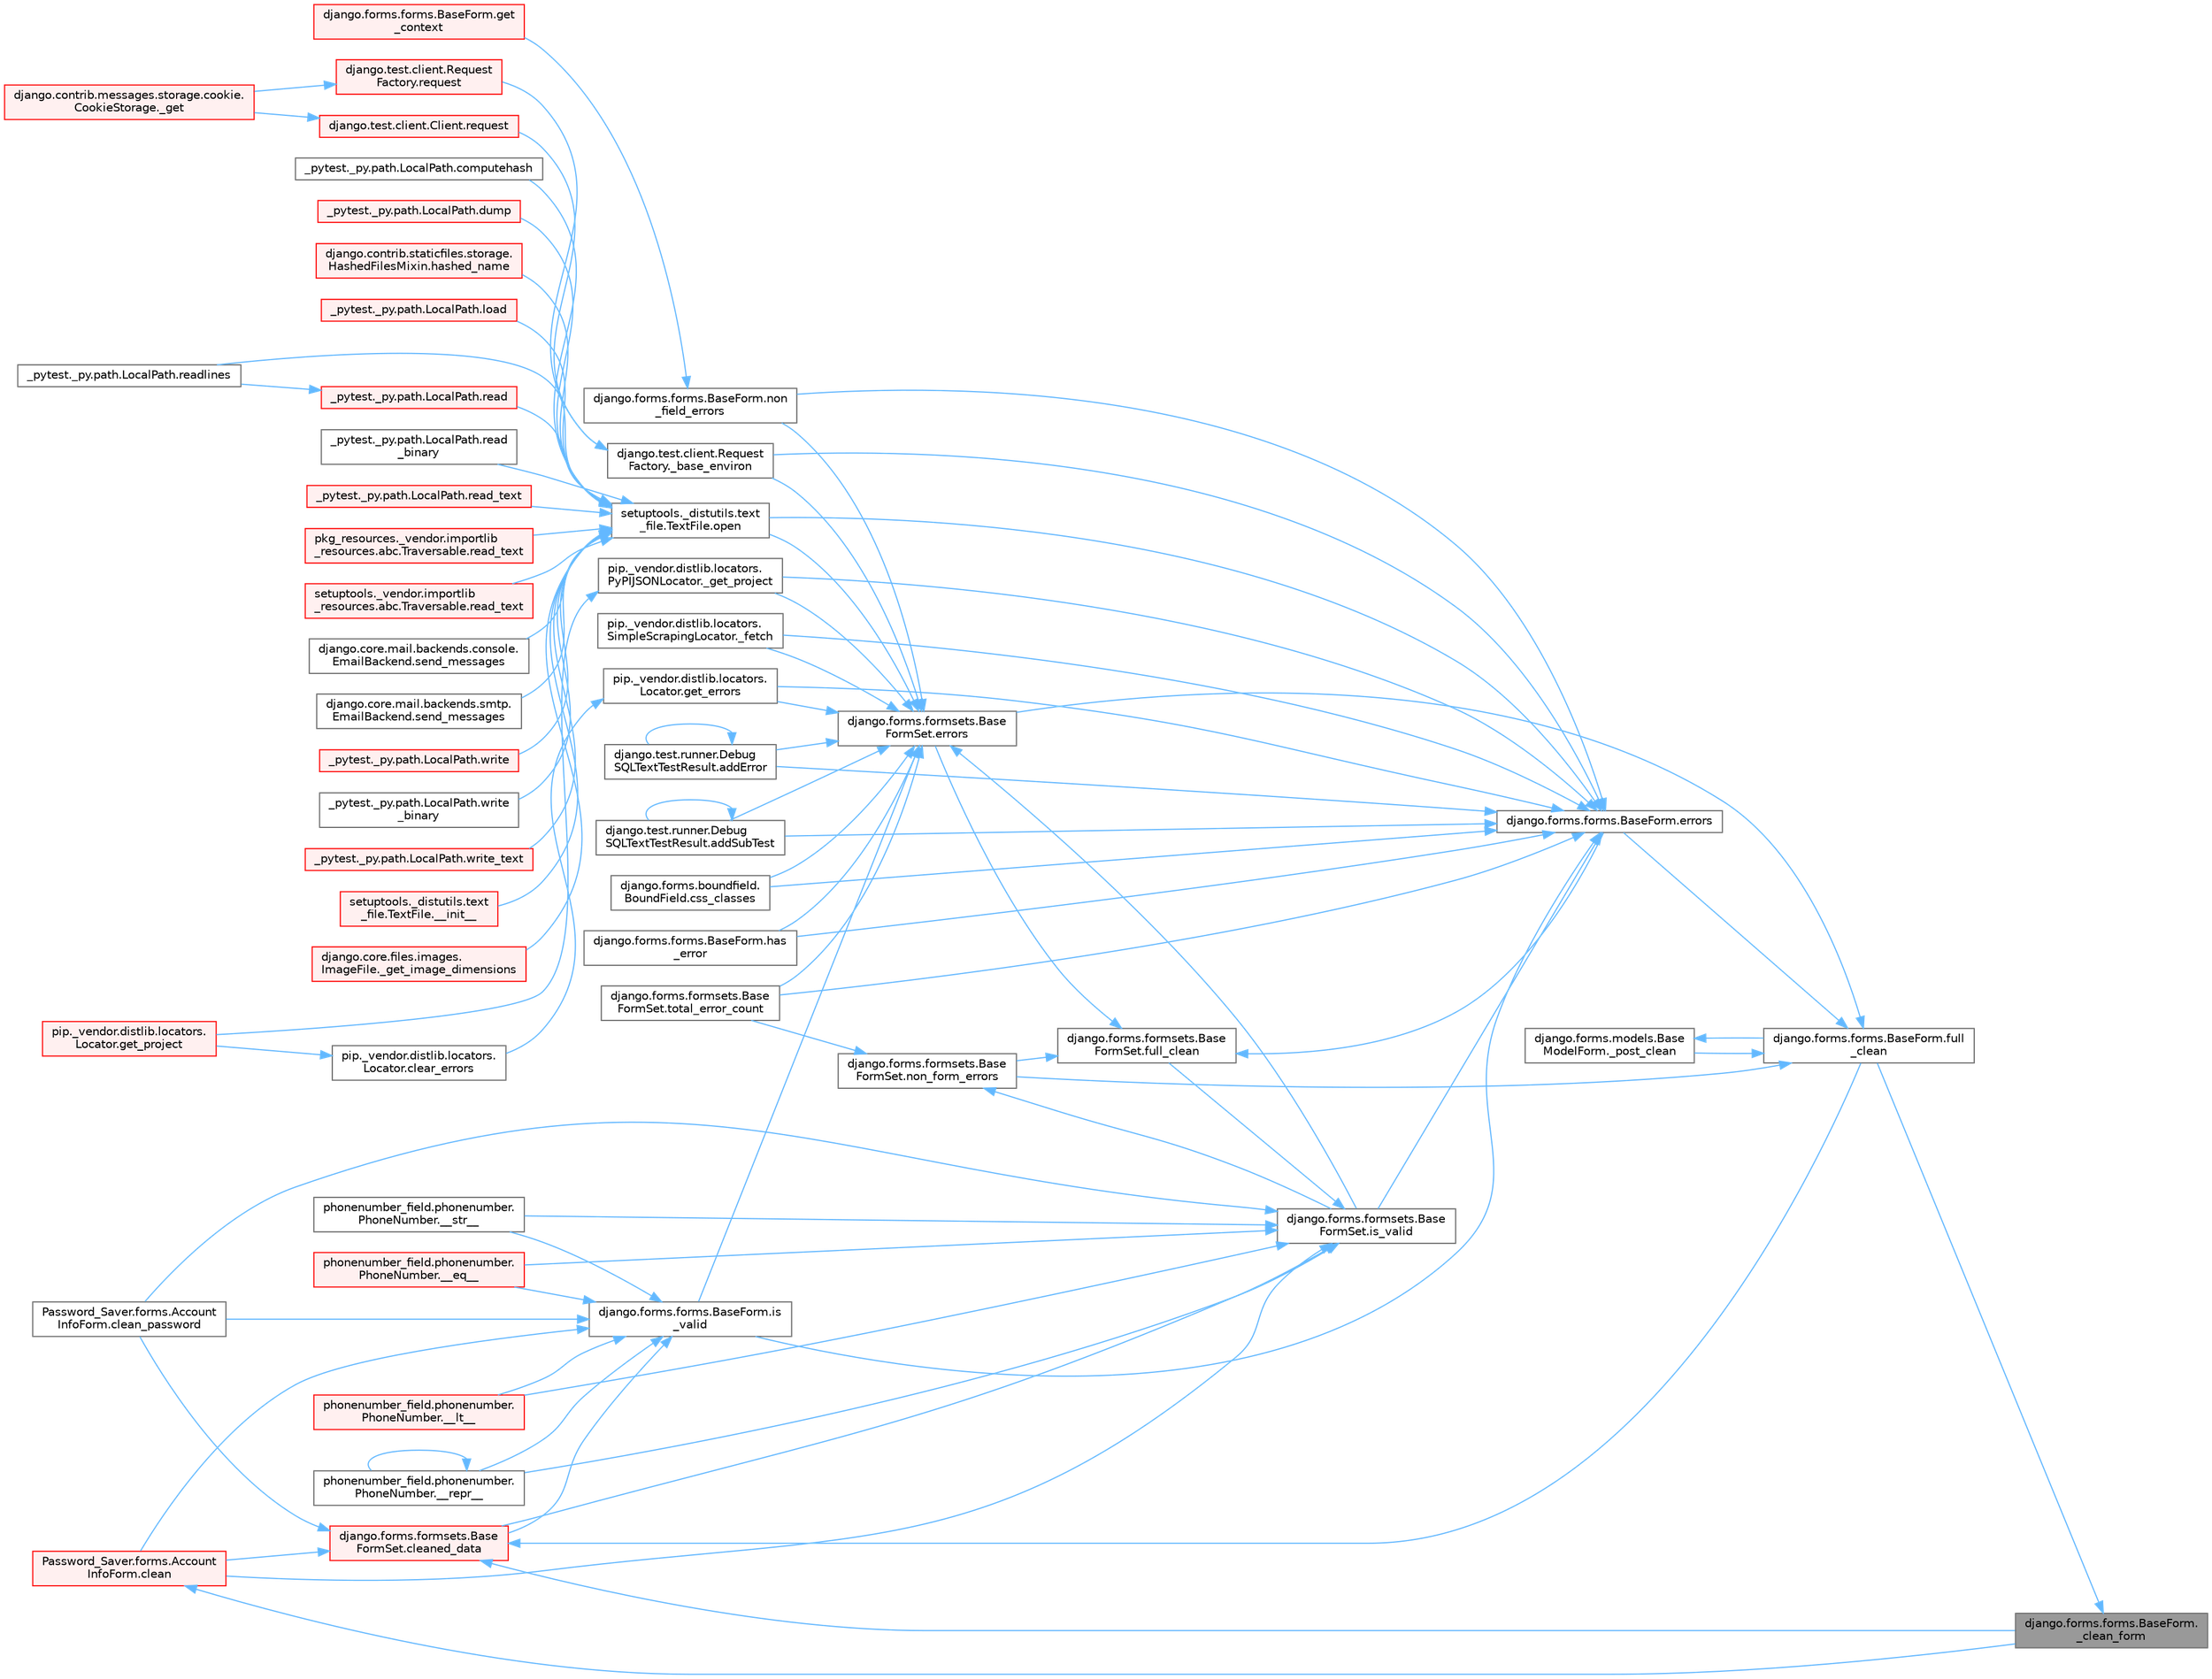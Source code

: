digraph "django.forms.forms.BaseForm._clean_form"
{
 // LATEX_PDF_SIZE
  bgcolor="transparent";
  edge [fontname=Helvetica,fontsize=10,labelfontname=Helvetica,labelfontsize=10];
  node [fontname=Helvetica,fontsize=10,shape=box,height=0.2,width=0.4];
  rankdir="RL";
  Node1 [id="Node000001",label="django.forms.forms.BaseForm.\l_clean_form",height=0.2,width=0.4,color="gray40", fillcolor="grey60", style="filled", fontcolor="black",tooltip=" "];
  Node1 -> Node2 [id="edge1_Node000001_Node000002",dir="back",color="steelblue1",style="solid",tooltip=" "];
  Node2 [id="Node000002",label="django.forms.forms.BaseForm.full\l_clean",height=0.2,width=0.4,color="grey40", fillcolor="white", style="filled",URL="$classdjango_1_1forms_1_1forms_1_1_base_form.html#a396d2448f658dc84a0f0b473ffaae918",tooltip=" "];
  Node2 -> Node3 [id="edge2_Node000002_Node000003",dir="back",color="steelblue1",style="solid",tooltip=" "];
  Node3 [id="Node000003",label="django.forms.models.Base\lModelForm._post_clean",height=0.2,width=0.4,color="grey40", fillcolor="white", style="filled",URL="$classdjango_1_1forms_1_1models_1_1_base_model_form.html#a83e1c0ea3ba97f3a496d07955d1bf124",tooltip=" "];
  Node3 -> Node2 [id="edge3_Node000003_Node000002",dir="back",color="steelblue1",style="solid",tooltip=" "];
  Node2 -> Node4 [id="edge4_Node000002_Node000004",dir="back",color="steelblue1",style="solid",tooltip=" "];
  Node4 [id="Node000004",label="django.forms.forms.BaseForm.errors",height=0.2,width=0.4,color="grey40", fillcolor="white", style="filled",URL="$classdjango_1_1forms_1_1forms_1_1_base_form.html#aca47cb75eb6c321d1c429b33eca94d49",tooltip=" "];
  Node4 -> Node5 [id="edge5_Node000004_Node000005",dir="back",color="steelblue1",style="solid",tooltip=" "];
  Node5 [id="Node000005",label="django.test.client.Request\lFactory._base_environ",height=0.2,width=0.4,color="grey40", fillcolor="white", style="filled",URL="$classdjango_1_1test_1_1client_1_1_request_factory.html#ab650654b992f4e9fc9e30bd0442973c1",tooltip=" "];
  Node5 -> Node6 [id="edge6_Node000005_Node000006",dir="back",color="steelblue1",style="solid",tooltip=" "];
  Node6 [id="Node000006",label="django.test.client.Client.request",height=0.2,width=0.4,color="red", fillcolor="#FFF0F0", style="filled",URL="$classdjango_1_1test_1_1client_1_1_client.html#a2f51c5251142ab6503937051936e33fa",tooltip=" "];
  Node6 -> Node7 [id="edge7_Node000006_Node000007",dir="back",color="steelblue1",style="solid",tooltip=" "];
  Node7 [id="Node000007",label="django.contrib.messages.storage.cookie.\lCookieStorage._get",height=0.2,width=0.4,color="red", fillcolor="#FFF0F0", style="filled",URL="$classdjango_1_1contrib_1_1messages_1_1storage_1_1cookie_1_1_cookie_storage.html#a39d084f6072109675c9ef06c047174e8",tooltip=" "];
  Node5 -> Node3177 [id="edge8_Node000005_Node003177",dir="back",color="steelblue1",style="solid",tooltip=" "];
  Node3177 [id="Node003177",label="django.test.client.Request\lFactory.request",height=0.2,width=0.4,color="red", fillcolor="#FFF0F0", style="filled",URL="$classdjango_1_1test_1_1client_1_1_request_factory.html#adae411ab0df6839c5364b647e4dc63ad",tooltip=" "];
  Node3177 -> Node7 [id="edge9_Node003177_Node000007",dir="back",color="steelblue1",style="solid",tooltip=" "];
  Node4 -> Node594 [id="edge10_Node000004_Node000594",dir="back",color="steelblue1",style="solid",tooltip=" "];
  Node594 [id="Node000594",label="pip._vendor.distlib.locators.\lSimpleScrapingLocator._fetch",height=0.2,width=0.4,color="grey40", fillcolor="white", style="filled",URL="$classpip_1_1__vendor_1_1distlib_1_1locators_1_1_simple_scraping_locator.html#a72156eb8243de03d8881db3caaa60b8c",tooltip=" "];
  Node4 -> Node595 [id="edge11_Node000004_Node000595",dir="back",color="steelblue1",style="solid",tooltip=" "];
  Node595 [id="Node000595",label="pip._vendor.distlib.locators.\lPyPIJSONLocator._get_project",height=0.2,width=0.4,color="grey40", fillcolor="white", style="filled",URL="$classpip_1_1__vendor_1_1distlib_1_1locators_1_1_py_p_i_j_s_o_n_locator.html#ab5b95d18130e47c0bedca04d7b010bf6",tooltip=" "];
  Node595 -> Node596 [id="edge12_Node000595_Node000596",dir="back",color="steelblue1",style="solid",tooltip=" "];
  Node596 [id="Node000596",label="pip._vendor.distlib.locators.\lLocator.get_project",height=0.2,width=0.4,color="red", fillcolor="#FFF0F0", style="filled",URL="$classpip_1_1__vendor_1_1distlib_1_1locators_1_1_locator.html#a14b49f16a55d384842037850d5224ce8",tooltip=" "];
  Node4 -> Node1787 [id="edge13_Node000004_Node001787",dir="back",color="steelblue1",style="solid",tooltip=" "];
  Node1787 [id="Node001787",label="django.test.runner.Debug\lSQLTextTestResult.addError",height=0.2,width=0.4,color="grey40", fillcolor="white", style="filled",URL="$classdjango_1_1test_1_1runner_1_1_debug_s_q_l_text_test_result.html#a398c116f3b7d25563a21e81178271a8a",tooltip=" "];
  Node1787 -> Node1787 [id="edge14_Node001787_Node001787",dir="back",color="steelblue1",style="solid",tooltip=" "];
  Node4 -> Node1788 [id="edge15_Node000004_Node001788",dir="back",color="steelblue1",style="solid",tooltip=" "];
  Node1788 [id="Node001788",label="django.test.runner.Debug\lSQLTextTestResult.addSubTest",height=0.2,width=0.4,color="grey40", fillcolor="white", style="filled",URL="$classdjango_1_1test_1_1runner_1_1_debug_s_q_l_text_test_result.html#a65bae0538566d8bc532c972340744b1e",tooltip=" "];
  Node1788 -> Node1788 [id="edge16_Node001788_Node001788",dir="back",color="steelblue1",style="solid",tooltip=" "];
  Node4 -> Node1789 [id="edge17_Node000004_Node001789",dir="back",color="steelblue1",style="solid",tooltip=" "];
  Node1789 [id="Node001789",label="django.forms.boundfield.\lBoundField.css_classes",height=0.2,width=0.4,color="grey40", fillcolor="white", style="filled",URL="$classdjango_1_1forms_1_1boundfield_1_1_bound_field.html#a19d289ef3598c412a0fee978458875bc",tooltip=" "];
  Node4 -> Node1790 [id="edge18_Node000004_Node001790",dir="back",color="steelblue1",style="solid",tooltip=" "];
  Node1790 [id="Node001790",label="pip._vendor.distlib.locators.\lLocator.get_errors",height=0.2,width=0.4,color="grey40", fillcolor="white", style="filled",URL="$classpip_1_1__vendor_1_1distlib_1_1locators_1_1_locator.html#abc5864a47e4cb8c481f44eb1a72f565c",tooltip=" "];
  Node1790 -> Node1791 [id="edge19_Node001790_Node001791",dir="back",color="steelblue1",style="solid",tooltip=" "];
  Node1791 [id="Node001791",label="pip._vendor.distlib.locators.\lLocator.clear_errors",height=0.2,width=0.4,color="grey40", fillcolor="white", style="filled",URL="$classpip_1_1__vendor_1_1distlib_1_1locators_1_1_locator.html#a2a2f7530c5f7c9c5d41d7d8e32852b66",tooltip=" "];
  Node1791 -> Node596 [id="edge20_Node001791_Node000596",dir="back",color="steelblue1",style="solid",tooltip=" "];
  Node4 -> Node1792 [id="edge21_Node000004_Node001792",dir="back",color="steelblue1",style="solid",tooltip=" "];
  Node1792 [id="Node001792",label="django.forms.forms.BaseForm.has\l_error",height=0.2,width=0.4,color="grey40", fillcolor="white", style="filled",URL="$classdjango_1_1forms_1_1forms_1_1_base_form.html#af67d8e47182c8c92ad4cac6441bfeb80",tooltip=" "];
  Node4 -> Node1793 [id="edge22_Node000004_Node001793",dir="back",color="steelblue1",style="solid",tooltip=" "];
  Node1793 [id="Node001793",label="django.forms.forms.BaseForm.is\l_valid",height=0.2,width=0.4,color="grey40", fillcolor="white", style="filled",URL="$classdjango_1_1forms_1_1forms_1_1_base_form.html#a8be15c9eaccca682a18c7d3f13802cc4",tooltip=" "];
  Node1793 -> Node683 [id="edge23_Node001793_Node000683",dir="back",color="steelblue1",style="solid",tooltip=" "];
  Node683 [id="Node000683",label="phonenumber_field.phonenumber.\lPhoneNumber.__eq__",height=0.2,width=0.4,color="red", fillcolor="#FFF0F0", style="filled",URL="$classphonenumber__field_1_1phonenumber_1_1_phone_number.html#a999c32cd1bfa2dd5c7df70781b09c68b",tooltip=" "];
  Node1793 -> Node684 [id="edge24_Node001793_Node000684",dir="back",color="steelblue1",style="solid",tooltip=" "];
  Node684 [id="Node000684",label="phonenumber_field.phonenumber.\lPhoneNumber.__lt__",height=0.2,width=0.4,color="red", fillcolor="#FFF0F0", style="filled",URL="$classphonenumber__field_1_1phonenumber_1_1_phone_number.html#ab94d02fbeda1355644c6c1b3d6f3d9ba",tooltip=" "];
  Node1793 -> Node685 [id="edge25_Node001793_Node000685",dir="back",color="steelblue1",style="solid",tooltip=" "];
  Node685 [id="Node000685",label="phonenumber_field.phonenumber.\lPhoneNumber.__repr__",height=0.2,width=0.4,color="grey40", fillcolor="white", style="filled",URL="$classphonenumber__field_1_1phonenumber_1_1_phone_number.html#a5420c965a5ecfad87cb6bce245cd91a5",tooltip=" "];
  Node685 -> Node685 [id="edge26_Node000685_Node000685",dir="back",color="steelblue1",style="solid",tooltip=" "];
  Node1793 -> Node686 [id="edge27_Node001793_Node000686",dir="back",color="steelblue1",style="solid",tooltip=" "];
  Node686 [id="Node000686",label="phonenumber_field.phonenumber.\lPhoneNumber.__str__",height=0.2,width=0.4,color="grey40", fillcolor="white", style="filled",URL="$classphonenumber__field_1_1phonenumber_1_1_phone_number.html#a773f55fba29310ea2218e4bbca83ba6d",tooltip=" "];
  Node1793 -> Node654 [id="edge28_Node001793_Node000654",dir="back",color="steelblue1",style="solid",tooltip=" "];
  Node654 [id="Node000654",label="Password_Saver.forms.Account\lInfoForm.clean",height=0.2,width=0.4,color="red", fillcolor="#FFF0F0", style="filled",URL="$class_password___saver_1_1forms_1_1_account_info_form.html#a89126d6030ebafc64c8aeeb352113c54",tooltip=" "];
  Node654 -> Node1 [id="edge29_Node000654_Node000001",dir="back",color="steelblue1",style="solid",tooltip=" "];
  Node1793 -> Node657 [id="edge30_Node001793_Node000657",dir="back",color="steelblue1",style="solid",tooltip=" "];
  Node657 [id="Node000657",label="Password_Saver.forms.Account\lInfoForm.clean_password",height=0.2,width=0.4,color="grey40", fillcolor="white", style="filled",URL="$class_password___saver_1_1forms_1_1_account_info_form.html#a6397d8e90a910bed34ed0ebcf5f74a4e",tooltip=" "];
  Node1793 -> Node647 [id="edge31_Node001793_Node000647",dir="back",color="steelblue1",style="solid",tooltip=" "];
  Node647 [id="Node000647",label="django.forms.formsets.Base\lFormSet.cleaned_data",height=0.2,width=0.4,color="red", fillcolor="#FFF0F0", style="filled",URL="$classdjango_1_1forms_1_1formsets_1_1_base_form_set.html#ae51d85dd3faa160668adba372c4e87f7",tooltip=" "];
  Node647 -> Node1 [id="edge32_Node000647_Node000001",dir="back",color="steelblue1",style="solid",tooltip=" "];
  Node647 -> Node654 [id="edge33_Node000647_Node000654",dir="back",color="steelblue1",style="solid",tooltip=" "];
  Node647 -> Node657 [id="edge34_Node000647_Node000657",dir="back",color="steelblue1",style="solid",tooltip=" "];
  Node647 -> Node2 [id="edge35_Node000647_Node000002",dir="back",color="steelblue1",style="solid",tooltip=" "];
  Node4 -> Node682 [id="edge36_Node000004_Node000682",dir="back",color="steelblue1",style="solid",tooltip=" "];
  Node682 [id="Node000682",label="django.forms.formsets.Base\lFormSet.is_valid",height=0.2,width=0.4,color="grey40", fillcolor="white", style="filled",URL="$classdjango_1_1forms_1_1formsets_1_1_base_form_set.html#a713477cfb7c01e723400df62b49c250c",tooltip=" "];
  Node682 -> Node683 [id="edge37_Node000682_Node000683",dir="back",color="steelblue1",style="solid",tooltip=" "];
  Node682 -> Node684 [id="edge38_Node000682_Node000684",dir="back",color="steelblue1",style="solid",tooltip=" "];
  Node682 -> Node685 [id="edge39_Node000682_Node000685",dir="back",color="steelblue1",style="solid",tooltip=" "];
  Node682 -> Node686 [id="edge40_Node000682_Node000686",dir="back",color="steelblue1",style="solid",tooltip=" "];
  Node682 -> Node654 [id="edge41_Node000682_Node000654",dir="back",color="steelblue1",style="solid",tooltip=" "];
  Node682 -> Node657 [id="edge42_Node000682_Node000657",dir="back",color="steelblue1",style="solid",tooltip=" "];
  Node682 -> Node647 [id="edge43_Node000682_Node000647",dir="back",color="steelblue1",style="solid",tooltip=" "];
  Node682 -> Node680 [id="edge44_Node000682_Node000680",dir="back",color="steelblue1",style="solid",tooltip=" "];
  Node680 [id="Node000680",label="django.forms.formsets.Base\lFormSet.full_clean",height=0.2,width=0.4,color="grey40", fillcolor="white", style="filled",URL="$classdjango_1_1forms_1_1formsets_1_1_base_form_set.html#aa475bdb58853c14bfcd93bd7b494e3b1",tooltip=" "];
  Node680 -> Node4 [id="edge45_Node000680_Node000004",dir="back",color="steelblue1",style="solid",tooltip=" "];
  Node680 -> Node593 [id="edge46_Node000680_Node000593",dir="back",color="steelblue1",style="solid",tooltip=" "];
  Node593 [id="Node000593",label="django.forms.formsets.Base\lFormSet.errors",height=0.2,width=0.4,color="grey40", fillcolor="white", style="filled",URL="$classdjango_1_1forms_1_1formsets_1_1_base_form_set.html#a9e249e2240c3ae2775249e3d3da42020",tooltip=" "];
  Node593 -> Node5 [id="edge47_Node000593_Node000005",dir="back",color="steelblue1",style="solid",tooltip=" "];
  Node593 -> Node594 [id="edge48_Node000593_Node000594",dir="back",color="steelblue1",style="solid",tooltip=" "];
  Node593 -> Node595 [id="edge49_Node000593_Node000595",dir="back",color="steelblue1",style="solid",tooltip=" "];
  Node593 -> Node1787 [id="edge50_Node000593_Node001787",dir="back",color="steelblue1",style="solid",tooltip=" "];
  Node593 -> Node1788 [id="edge51_Node000593_Node001788",dir="back",color="steelblue1",style="solid",tooltip=" "];
  Node593 -> Node1789 [id="edge52_Node000593_Node001789",dir="back",color="steelblue1",style="solid",tooltip=" "];
  Node593 -> Node1790 [id="edge53_Node000593_Node001790",dir="back",color="steelblue1",style="solid",tooltip=" "];
  Node593 -> Node1792 [id="edge54_Node000593_Node001792",dir="back",color="steelblue1",style="solid",tooltip=" "];
  Node593 -> Node1793 [id="edge55_Node000593_Node001793",dir="back",color="steelblue1",style="solid",tooltip=" "];
  Node593 -> Node682 [id="edge56_Node000593_Node000682",dir="back",color="steelblue1",style="solid",tooltip=" "];
  Node593 -> Node1794 [id="edge57_Node000593_Node001794",dir="back",color="steelblue1",style="solid",tooltip=" "];
  Node1794 [id="Node001794",label="django.forms.forms.BaseForm.non\l_field_errors",height=0.2,width=0.4,color="grey40", fillcolor="white", style="filled",URL="$classdjango_1_1forms_1_1forms_1_1_base_form.html#a713be7c8d25008cf58c90916cb682447",tooltip=" "];
  Node1794 -> Node1795 [id="edge58_Node001794_Node001795",dir="back",color="steelblue1",style="solid",tooltip=" "];
  Node1795 [id="Node001795",label="django.forms.forms.BaseForm.get\l_context",height=0.2,width=0.4,color="red", fillcolor="#FFF0F0", style="filled",URL="$classdjango_1_1forms_1_1forms_1_1_base_form.html#a7aceedfdbb15133ac8342eac420e8dcb",tooltip=" "];
  Node593 -> Node1798 [id="edge59_Node000593_Node001798",dir="back",color="steelblue1",style="solid",tooltip=" "];
  Node1798 [id="Node001798",label="setuptools._distutils.text\l_file.TextFile.open",height=0.2,width=0.4,color="grey40", fillcolor="white", style="filled",URL="$classsetuptools_1_1__distutils_1_1text__file_1_1_text_file.html#ab568abcef363b1b422cddfead42e68b2",tooltip=" "];
  Node1798 -> Node15 [id="edge60_Node001798_Node000015",dir="back",color="steelblue1",style="solid",tooltip=" "];
  Node15 [id="Node000015",label="setuptools._distutils.text\l_file.TextFile.__init__",height=0.2,width=0.4,color="red", fillcolor="#FFF0F0", style="filled",URL="$classsetuptools_1_1__distutils_1_1text__file_1_1_text_file.html#aeb26f34e394b4e658295391382cc8813",tooltip=" "];
  Node1798 -> Node47 [id="edge61_Node001798_Node000047",dir="back",color="steelblue1",style="solid",tooltip=" "];
  Node47 [id="Node000047",label="django.core.files.images.\lImageFile._get_image_dimensions",height=0.2,width=0.4,color="red", fillcolor="#FFF0F0", style="filled",URL="$classdjango_1_1core_1_1files_1_1images_1_1_image_file.html#a2832e2235f63c851f4652a4ea59ec924",tooltip=" "];
  Node1798 -> Node814 [id="edge62_Node001798_Node000814",dir="back",color="steelblue1",style="solid",tooltip=" "];
  Node814 [id="Node000814",label="_pytest._py.path.LocalPath.computehash",height=0.2,width=0.4,color="grey40", fillcolor="white", style="filled",URL="$class__pytest_1_1__py_1_1path_1_1_local_path.html#aa82d067bed26e6655d315d858254160b",tooltip=" "];
  Node1798 -> Node815 [id="edge63_Node001798_Node000815",dir="back",color="steelblue1",style="solid",tooltip=" "];
  Node815 [id="Node000815",label="_pytest._py.path.LocalPath.dump",height=0.2,width=0.4,color="red", fillcolor="#FFF0F0", style="filled",URL="$class__pytest_1_1__py_1_1path_1_1_local_path.html#a2f45e7b54f2823ed6746a19107ae68b4",tooltip=" "];
  Node1798 -> Node565 [id="edge64_Node001798_Node000565",dir="back",color="steelblue1",style="solid",tooltip=" "];
  Node565 [id="Node000565",label="django.contrib.staticfiles.storage.\lHashedFilesMixin.hashed_name",height=0.2,width=0.4,color="red", fillcolor="#FFF0F0", style="filled",URL="$classdjango_1_1contrib_1_1staticfiles_1_1storage_1_1_hashed_files_mixin.html#aa30283e5d1a2177cf975b44ae95e45e4",tooltip=" "];
  Node1798 -> Node817 [id="edge65_Node001798_Node000817",dir="back",color="steelblue1",style="solid",tooltip=" "];
  Node817 [id="Node000817",label="_pytest._py.path.LocalPath.load",height=0.2,width=0.4,color="red", fillcolor="#FFF0F0", style="filled",URL="$class__pytest_1_1__py_1_1path_1_1_local_path.html#a284b118886fe9a033c146647826faf72",tooltip=" "];
  Node1798 -> Node818 [id="edge66_Node001798_Node000818",dir="back",color="steelblue1",style="solid",tooltip=" "];
  Node818 [id="Node000818",label="_pytest._py.path.LocalPath.read",height=0.2,width=0.4,color="red", fillcolor="#FFF0F0", style="filled",URL="$class__pytest_1_1__py_1_1path_1_1_local_path.html#a8640b65f715ce8a258379deb78a68fd8",tooltip=" "];
  Node818 -> Node1105 [id="edge67_Node000818_Node001105",dir="back",color="steelblue1",style="solid",tooltip=" "];
  Node1105 [id="Node001105",label="_pytest._py.path.LocalPath.readlines",height=0.2,width=0.4,color="grey40", fillcolor="white", style="filled",URL="$class__pytest_1_1__py_1_1path_1_1_local_path.html#ab4ae86092b85919c6d43e793d049c3b3",tooltip=" "];
  Node1798 -> Node854 [id="edge68_Node001798_Node000854",dir="back",color="steelblue1",style="solid",tooltip=" "];
  Node854 [id="Node000854",label="_pytest._py.path.LocalPath.read\l_binary",height=0.2,width=0.4,color="grey40", fillcolor="white", style="filled",URL="$class__pytest_1_1__py_1_1path_1_1_local_path.html#adc47986c47c70f2b5889b85af157cd59",tooltip=" "];
  Node1798 -> Node855 [id="edge69_Node001798_Node000855",dir="back",color="steelblue1",style="solid",tooltip=" "];
  Node855 [id="Node000855",label="_pytest._py.path.LocalPath.read_text",height=0.2,width=0.4,color="red", fillcolor="#FFF0F0", style="filled",URL="$class__pytest_1_1__py_1_1path_1_1_local_path.html#aea3efa14b998c32e27f6604263858398",tooltip=" "];
  Node1798 -> Node1129 [id="edge70_Node001798_Node001129",dir="back",color="steelblue1",style="solid",tooltip=" "];
  Node1129 [id="Node001129",label="pkg_resources._vendor.importlib\l_resources.abc.Traversable.read_text",height=0.2,width=0.4,color="red", fillcolor="#FFF0F0", style="filled",URL="$classpkg__resources_1_1__vendor_1_1importlib__resources_1_1abc_1_1_traversable.html#a2fa0982edeea4b5f1a38953c1d81f10b",tooltip=" "];
  Node1798 -> Node1378 [id="edge71_Node001798_Node001378",dir="back",color="steelblue1",style="solid",tooltip=" "];
  Node1378 [id="Node001378",label="setuptools._vendor.importlib\l_resources.abc.Traversable.read_text",height=0.2,width=0.4,color="red", fillcolor="#FFF0F0", style="filled",URL="$classsetuptools_1_1__vendor_1_1importlib__resources_1_1abc_1_1_traversable.html#aee408e70fdcc58915b97b67f3dd981a3",tooltip=" "];
  Node1798 -> Node1105 [id="edge72_Node001798_Node001105",dir="back",color="steelblue1",style="solid",tooltip=" "];
  Node1798 -> Node1379 [id="edge73_Node001798_Node001379",dir="back",color="steelblue1",style="solid",tooltip=" "];
  Node1379 [id="Node001379",label="django.core.mail.backends.console.\lEmailBackend.send_messages",height=0.2,width=0.4,color="grey40", fillcolor="white", style="filled",URL="$classdjango_1_1core_1_1mail_1_1backends_1_1console_1_1_email_backend.html#ae3c7f922df87a228638e98cbb97a3deb",tooltip=" "];
  Node1798 -> Node1380 [id="edge74_Node001798_Node001380",dir="back",color="steelblue1",style="solid",tooltip=" "];
  Node1380 [id="Node001380",label="django.core.mail.backends.smtp.\lEmailBackend.send_messages",height=0.2,width=0.4,color="grey40", fillcolor="white", style="filled",URL="$classdjango_1_1core_1_1mail_1_1backends_1_1smtp_1_1_email_backend.html#a0d829964e867581b24047266e5c3dca6",tooltip=" "];
  Node1798 -> Node1381 [id="edge75_Node001798_Node001381",dir="back",color="steelblue1",style="solid",tooltip=" "];
  Node1381 [id="Node001381",label="_pytest._py.path.LocalPath.write",height=0.2,width=0.4,color="red", fillcolor="#FFF0F0", style="filled",URL="$class__pytest_1_1__py_1_1path_1_1_local_path.html#a8f782fcf3e7b991a42259724f3d25de2",tooltip=" "];
  Node1798 -> Node1382 [id="edge76_Node001798_Node001382",dir="back",color="steelblue1",style="solid",tooltip=" "];
  Node1382 [id="Node001382",label="_pytest._py.path.LocalPath.write\l_binary",height=0.2,width=0.4,color="grey40", fillcolor="white", style="filled",URL="$class__pytest_1_1__py_1_1path_1_1_local_path.html#a7534a4f27649c991dcbf86175776d5d9",tooltip=" "];
  Node1798 -> Node1383 [id="edge77_Node001798_Node001383",dir="back",color="steelblue1",style="solid",tooltip=" "];
  Node1383 [id="Node001383",label="_pytest._py.path.LocalPath.write_text",height=0.2,width=0.4,color="red", fillcolor="#FFF0F0", style="filled",URL="$class__pytest_1_1__py_1_1path_1_1_local_path.html#aa5dd623ba884ffb1a61b8a65bfb38d1f",tooltip=" "];
  Node593 -> Node687 [id="edge78_Node000593_Node000687",dir="back",color="steelblue1",style="solid",tooltip=" "];
  Node687 [id="Node000687",label="django.forms.formsets.Base\lFormSet.total_error_count",height=0.2,width=0.4,color="grey40", fillcolor="white", style="filled",URL="$classdjango_1_1forms_1_1formsets_1_1_base_form_set.html#a3e9cbe55cc991b30b14546a857abb212",tooltip=" "];
  Node680 -> Node681 [id="edge79_Node000680_Node000681",dir="back",color="steelblue1",style="solid",tooltip=" "];
  Node681 [id="Node000681",label="django.forms.formsets.Base\lFormSet.non_form_errors",height=0.2,width=0.4,color="grey40", fillcolor="white", style="filled",URL="$classdjango_1_1forms_1_1formsets_1_1_base_form_set.html#a8b499fb5fdd72c59134bf40aeac2de3c",tooltip=" "];
  Node681 -> Node682 [id="edge80_Node000681_Node000682",dir="back",color="steelblue1",style="solid",tooltip=" "];
  Node681 -> Node687 [id="edge81_Node000681_Node000687",dir="back",color="steelblue1",style="solid",tooltip=" "];
  Node4 -> Node1794 [id="edge82_Node000004_Node001794",dir="back",color="steelblue1",style="solid",tooltip=" "];
  Node4 -> Node1798 [id="edge83_Node000004_Node001798",dir="back",color="steelblue1",style="solid",tooltip=" "];
  Node4 -> Node687 [id="edge84_Node000004_Node000687",dir="back",color="steelblue1",style="solid",tooltip=" "];
  Node2 -> Node593 [id="edge85_Node000002_Node000593",dir="back",color="steelblue1",style="solid",tooltip=" "];
  Node2 -> Node681 [id="edge86_Node000002_Node000681",dir="back",color="steelblue1",style="solid",tooltip=" "];
}
